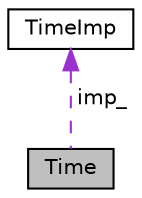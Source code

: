 digraph "Time"
{
  edge [fontname="Helvetica",fontsize="10",labelfontname="Helvetica",labelfontsize="10"];
  node [fontname="Helvetica",fontsize="10",shape=record];
  Node1 [label="Time",height=0.2,width=0.4,color="black", fillcolor="grey75", style="filled", fontcolor="black"];
  Node2 -> Node1 [dir="back",color="darkorchid3",fontsize="10",style="dashed",label=" imp_" ,fontname="Helvetica"];
  Node2 [label="TimeImp",height=0.2,width=0.4,color="black", fillcolor="white", style="filled",URL="$classTimeImp.html"];
}
